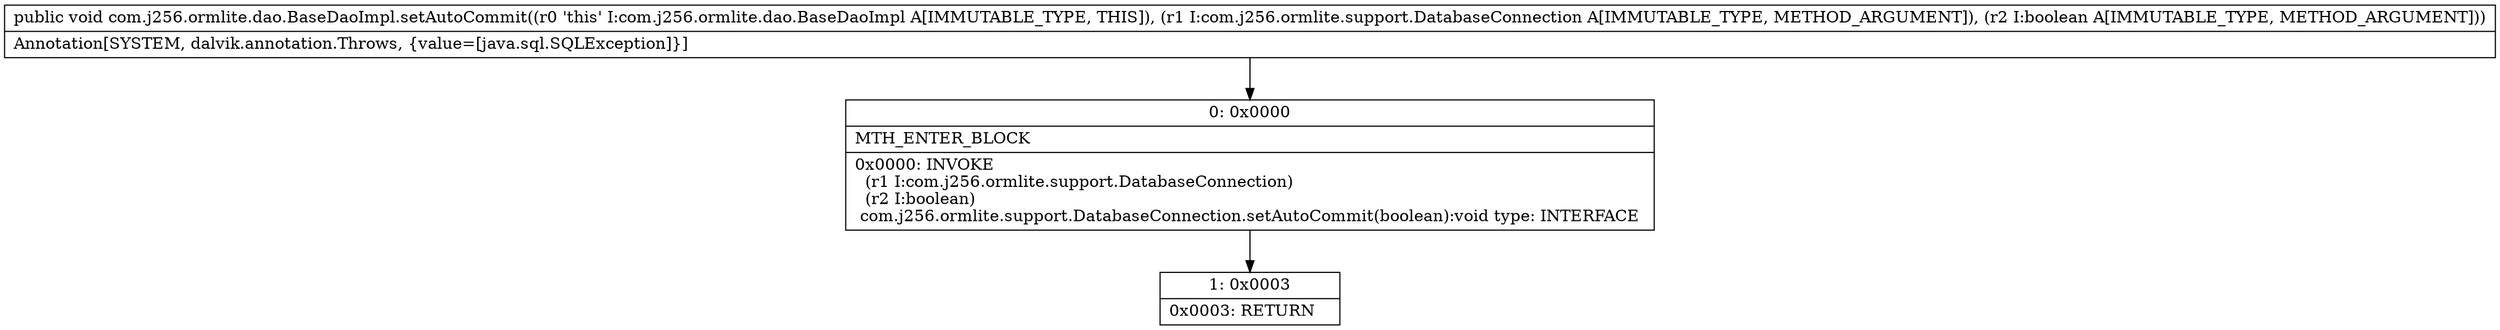 digraph "CFG forcom.j256.ormlite.dao.BaseDaoImpl.setAutoCommit(Lcom\/j256\/ormlite\/support\/DatabaseConnection;Z)V" {
Node_0 [shape=record,label="{0\:\ 0x0000|MTH_ENTER_BLOCK\l|0x0000: INVOKE  \l  (r1 I:com.j256.ormlite.support.DatabaseConnection)\l  (r2 I:boolean)\l com.j256.ormlite.support.DatabaseConnection.setAutoCommit(boolean):void type: INTERFACE \l}"];
Node_1 [shape=record,label="{1\:\ 0x0003|0x0003: RETURN   \l}"];
MethodNode[shape=record,label="{public void com.j256.ormlite.dao.BaseDaoImpl.setAutoCommit((r0 'this' I:com.j256.ormlite.dao.BaseDaoImpl A[IMMUTABLE_TYPE, THIS]), (r1 I:com.j256.ormlite.support.DatabaseConnection A[IMMUTABLE_TYPE, METHOD_ARGUMENT]), (r2 I:boolean A[IMMUTABLE_TYPE, METHOD_ARGUMENT]))  | Annotation[SYSTEM, dalvik.annotation.Throws, \{value=[java.sql.SQLException]\}]\l}"];
MethodNode -> Node_0;
Node_0 -> Node_1;
}

